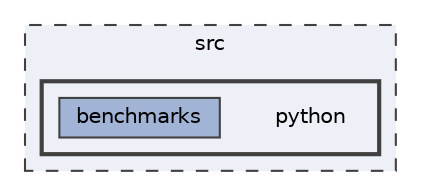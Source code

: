 digraph "/home/runner/work/machine-learning-compilers/machine-learning-compilers/src/python"
{
 // LATEX_PDF_SIZE
  bgcolor="transparent";
  edge [fontname=Helvetica,fontsize=10,labelfontname=Helvetica,labelfontsize=10];
  node [fontname=Helvetica,fontsize=10,shape=box,height=0.2,width=0.4];
  compound=true
  subgraph clusterdir_68267d1309a1af8e8297ef4c3efbcdba {
    graph [ bgcolor="#edf0f7", pencolor="grey25", label="src", fontname=Helvetica,fontsize=10 style="filled,dashed", URL="dir_68267d1309a1af8e8297ef4c3efbcdba.html",tooltip=""]
  subgraph clusterdir_5c0d64f70903e893b1efe571a4b8de29 {
    graph [ bgcolor="#edf0f7", pencolor="grey25", label="", fontname=Helvetica,fontsize=10 style="filled,bold", URL="dir_5c0d64f70903e893b1efe571a4b8de29.html",tooltip=""]
    dir_5c0d64f70903e893b1efe571a4b8de29 [shape=plaintext, label="python"];
  dir_7882575d780a68efc929f0fd0ba0d602 [label="benchmarks", fillcolor="#a2b4d6", color="grey25", style="filled", URL="dir_7882575d780a68efc929f0fd0ba0d602.html",tooltip=""];
  }
  }
}
